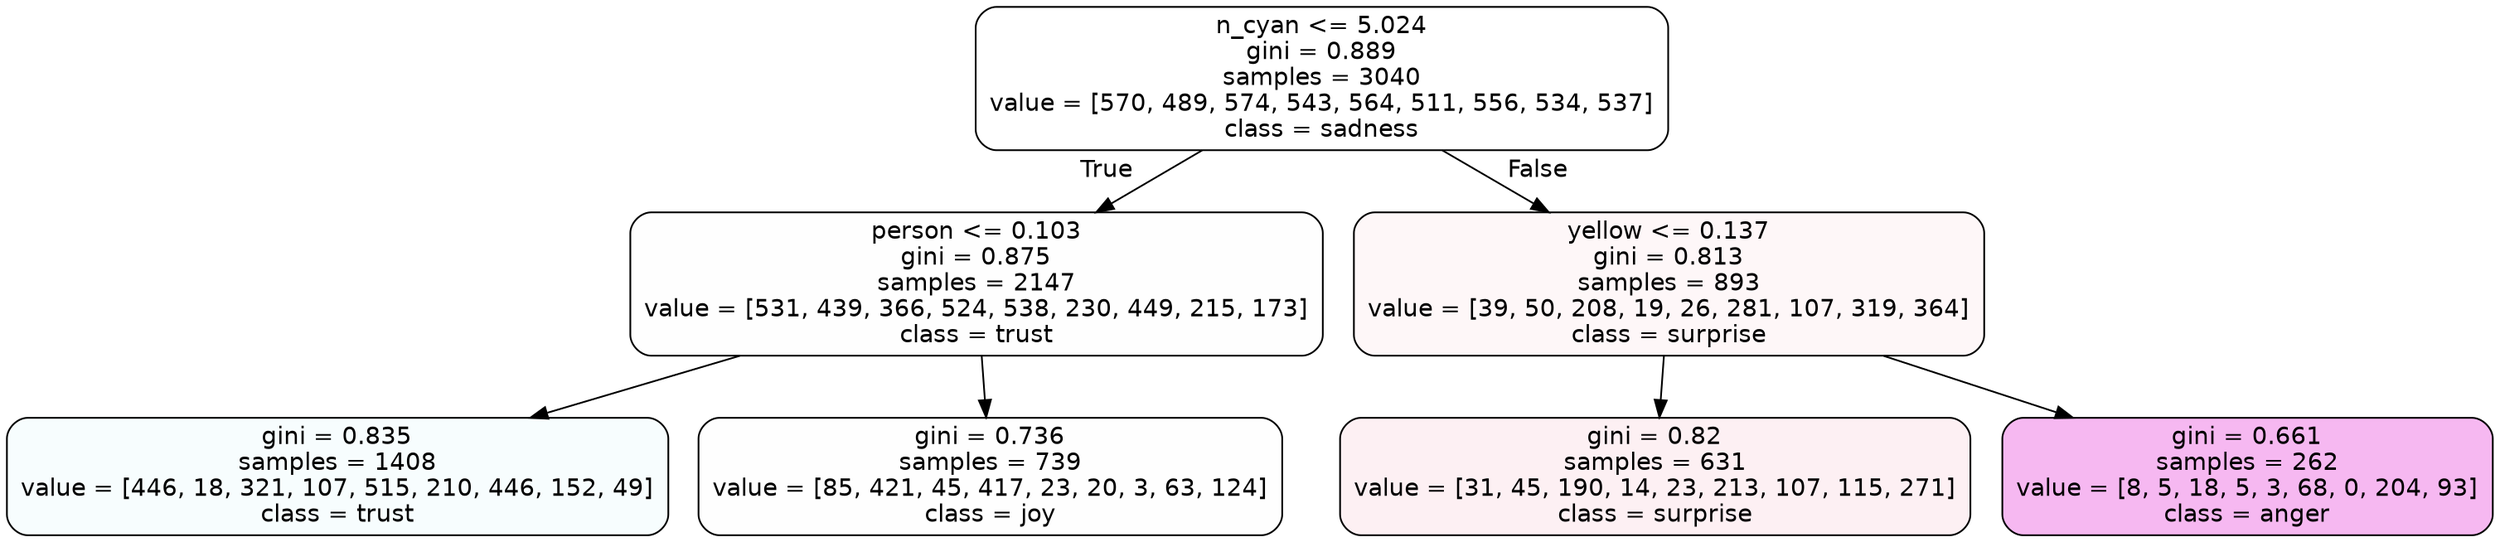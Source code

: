 digraph Tree {
node [shape=box, style="filled, rounded", color="black", fontname=helvetica] ;
edge [fontname=helvetica] ;
0 [label="n_cyan <= 5.024\ngini = 0.889\nsamples = 3040\nvalue = [570, 489, 574, 543, 564, 511, 556, 534, 537]\nclass = sadness", fillcolor="#64e53900"] ;
1 [label="person <= 0.103\ngini = 0.875\nsamples = 2147\nvalue = [531, 439, 366, 524, 538, 230, 449, 215, 173]\nclass = trust", fillcolor="#39d7e501"] ;
0 -> 1 [labeldistance=2.5, labelangle=45, headlabel="True"] ;
2 [label="gini = 0.835\nsamples = 1408\nvalue = [446, 18, 321, 107, 515, 210, 446, 152, 49]\nclass = trust", fillcolor="#39d7e50a"] ;
1 -> 2 ;
3 [label="gini = 0.736\nsamples = 739\nvalue = [85, 421, 45, 417, 23, 20, 3, 63, 124]\nclass = joy", fillcolor="#d7e53901"] ;
1 -> 3 ;
4 [label="yellow <= 0.137\ngini = 0.813\nsamples = 893\nvalue = [39, 50, 208, 19, 26, 281, 107, 319, 364]\nclass = surprise", fillcolor="#e539640a"] ;
0 -> 4 [labeldistance=2.5, labelangle=-45, headlabel="False"] ;
5 [label="gini = 0.82\nsamples = 631\nvalue = [31, 45, 190, 14, 23, 213, 107, 115, 271]\nclass = surprise", fillcolor="#e5396413"] ;
4 -> 5 ;
6 [label="gini = 0.661\nsamples = 262\nvalue = [8, 5, 18, 5, 3, 68, 0, 204, 93]\nclass = anger", fillcolor="#e539d75b"] ;
4 -> 6 ;
}